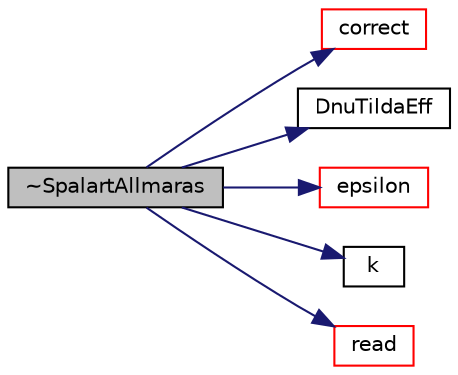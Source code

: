 digraph "~SpalartAllmaras"
{
  bgcolor="transparent";
  edge [fontname="Helvetica",fontsize="10",labelfontname="Helvetica",labelfontsize="10"];
  node [fontname="Helvetica",fontsize="10",shape=record];
  rankdir="LR";
  Node1 [label="~SpalartAllmaras",height=0.2,width=0.4,color="black", fillcolor="grey75", style="filled", fontcolor="black"];
  Node1 -> Node2 [color="midnightblue",fontsize="10",style="solid",fontname="Helvetica"];
  Node2 [label="correct",height=0.2,width=0.4,color="red",URL="$a02387.html#a3ae44b28050c3aa494c1d8e18cf618c1",tooltip="Solve the turbulence equations and correct the turbulence viscosity. "];
  Node1 -> Node3 [color="midnightblue",fontsize="10",style="solid",fontname="Helvetica"];
  Node3 [label="DnuTildaEff",height=0.2,width=0.4,color="black",URL="$a02387.html#a63ea14965271bc8acfcabff0b8954fae",tooltip="Return the effective diffusivity for nuTilda. "];
  Node1 -> Node4 [color="midnightblue",fontsize="10",style="solid",fontname="Helvetica"];
  Node4 [label="epsilon",height=0.2,width=0.4,color="red",URL="$a02387.html#a5944a1c6c25f664f1d5048f53ad1d2a5",tooltip="Return the turbulence kinetic energy dissipation rate. "];
  Node1 -> Node5 [color="midnightblue",fontsize="10",style="solid",fontname="Helvetica"];
  Node5 [label="k",height=0.2,width=0.4,color="black",URL="$a02387.html#a973593a068494bc901ea2c2fdb44d4d7",tooltip="Return the turbulence kinetic energy. "];
  Node1 -> Node6 [color="midnightblue",fontsize="10",style="solid",fontname="Helvetica"];
  Node6 [label="read",height=0.2,width=0.4,color="red",URL="$a02387.html#af816873151ddb0126e98bb2f914d8ed5",tooltip="Read RASProperties dictionary. "];
}
